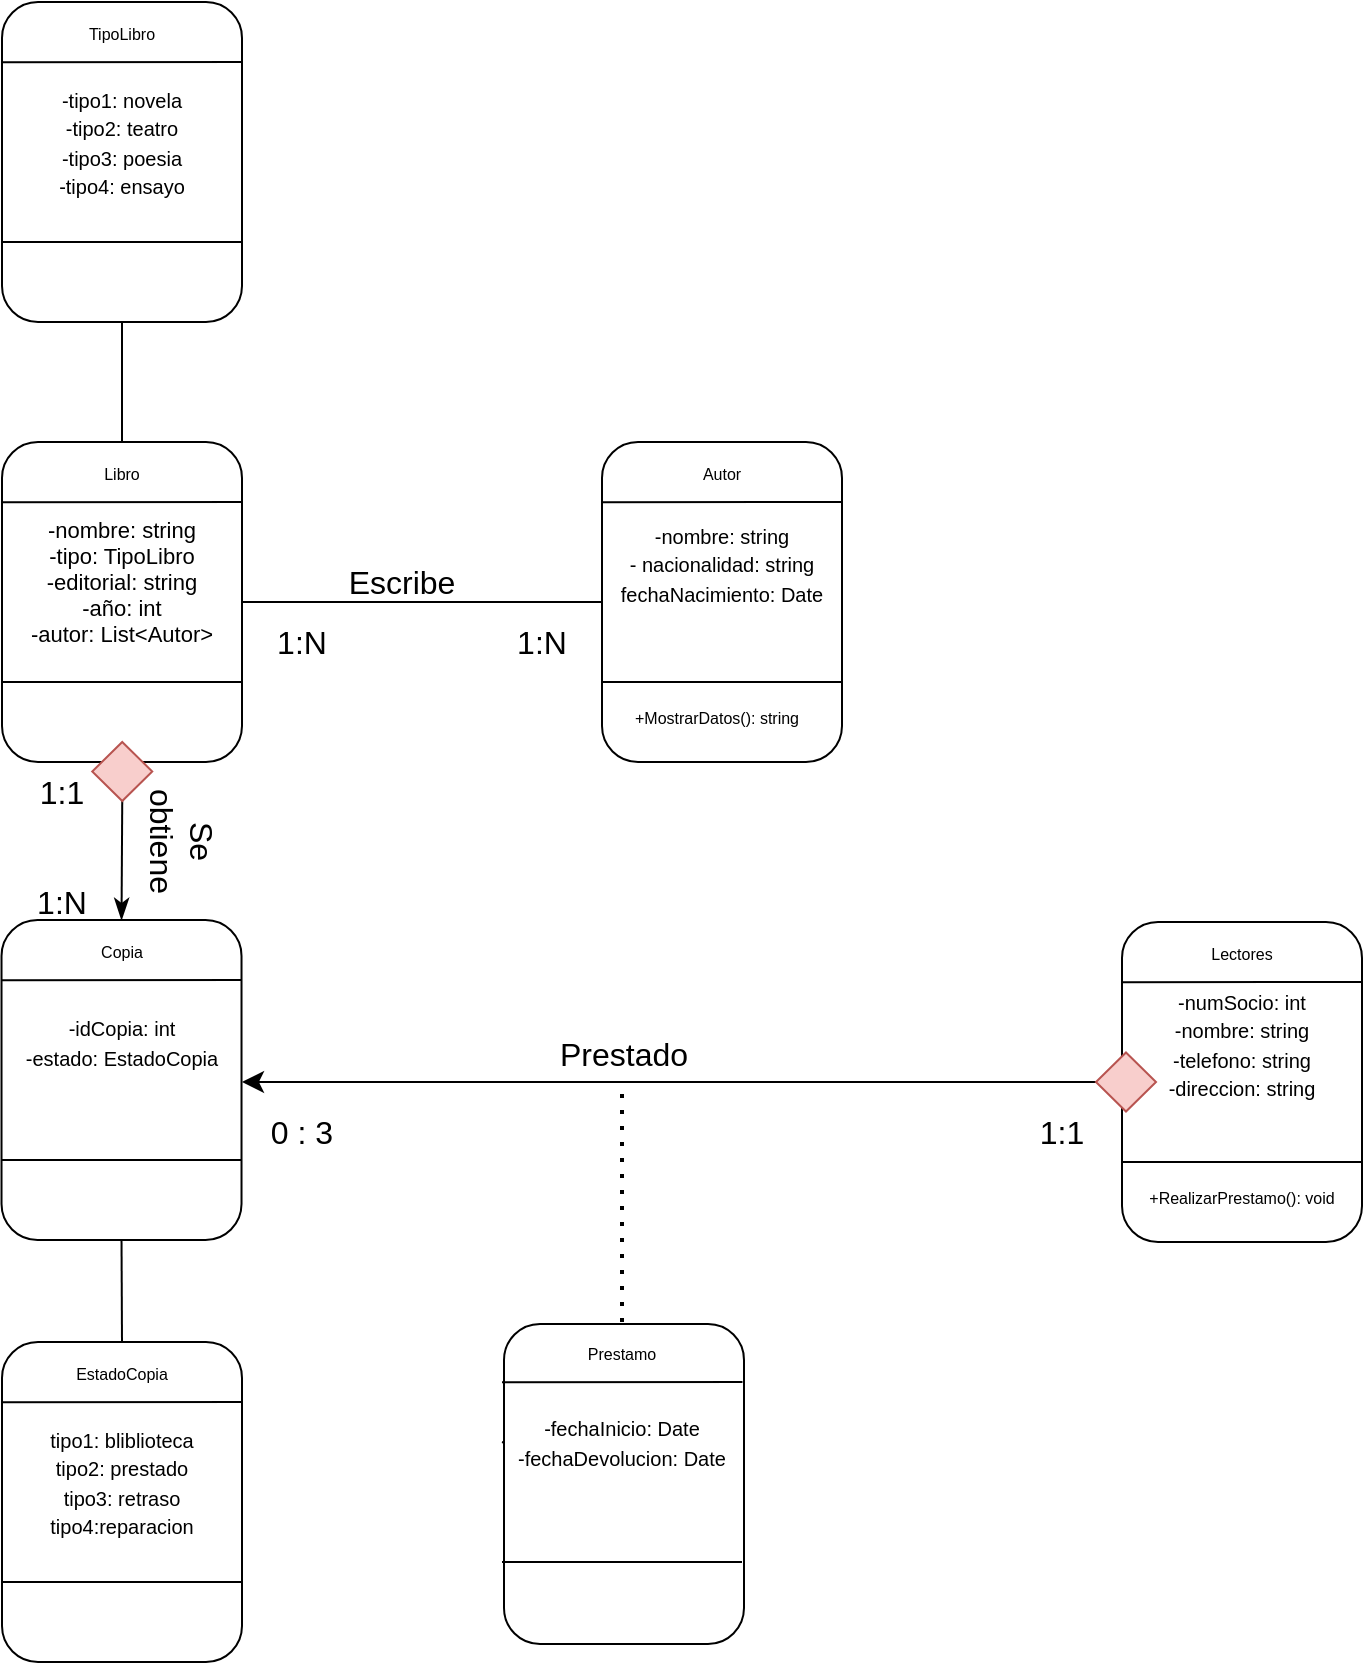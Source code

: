 <mxfile version="24.2.5" type="device" pages="2">
  <diagram name="Page-1" id="NZObzftYaRMVQlycntrI">
    <mxGraphModel dx="1048" dy="514" grid="1" gridSize="10" guides="1" tooltips="1" connect="1" arrows="1" fold="1" page="1" pageScale="1" pageWidth="850" pageHeight="1100" math="0" shadow="0">
      <root>
        <mxCell id="0" />
        <mxCell id="1" parent="0" />
        <mxCell id="0UfMdQEw2nPgkmCSFVaS-76" value="" style="endArrow=classic;html=1;rounded=0;fontSize=12;startSize=8;endSize=8;curved=1;endFill=1;" parent="1" edge="1" source="0UfMdQEw2nPgkmCSFVaS-88">
          <mxGeometry width="50" height="50" relative="1" as="geometry">
            <mxPoint x="490" y="550" as="sourcePoint" />
            <mxPoint x="240" y="640" as="targetPoint" />
          </mxGeometry>
        </mxCell>
        <mxCell id="UfTuCf3OS7GKTQSjwRax-10" value="" style="group" parent="1" vertex="1" connectable="0">
          <mxGeometry x="420" y="320" width="120.24" height="160" as="geometry" />
        </mxCell>
        <mxCell id="UfTuCf3OS7GKTQSjwRax-1" value="" style="rounded=1;whiteSpace=wrap;html=1;" parent="UfTuCf3OS7GKTQSjwRax-10" vertex="1">
          <mxGeometry width="120" height="160" as="geometry" />
        </mxCell>
        <mxCell id="UfTuCf3OS7GKTQSjwRax-2" value="" style="endArrow=none;html=1;rounded=0;" parent="UfTuCf3OS7GKTQSjwRax-10" target="UfTuCf3OS7GKTQSjwRax-1" edge="1">
          <mxGeometry width="50" height="50" relative="1" as="geometry">
            <mxPoint y="60" as="sourcePoint" />
            <mxPoint x="50" y="10" as="targetPoint" />
          </mxGeometry>
        </mxCell>
        <mxCell id="UfTuCf3OS7GKTQSjwRax-3" value="" style="endArrow=none;html=1;rounded=0;entryX=1.002;entryY=0.312;entryDx=0;entryDy=0;entryPerimeter=0;" parent="UfTuCf3OS7GKTQSjwRax-10" edge="1">
          <mxGeometry width="50" height="50" relative="1" as="geometry">
            <mxPoint y="30.08" as="sourcePoint" />
            <mxPoint x="120.24" y="30.0" as="targetPoint" />
          </mxGeometry>
        </mxCell>
        <mxCell id="UfTuCf3OS7GKTQSjwRax-8" value="" style="endArrow=none;html=1;rounded=0;entryX=1.002;entryY=0.312;entryDx=0;entryDy=0;entryPerimeter=0;" parent="UfTuCf3OS7GKTQSjwRax-10" edge="1">
          <mxGeometry width="50" height="50" relative="1" as="geometry">
            <mxPoint y="120" as="sourcePoint" />
            <mxPoint x="120" y="120" as="targetPoint" />
          </mxGeometry>
        </mxCell>
        <mxCell id="UfTuCf3OS7GKTQSjwRax-9" value="&lt;font style=&quot;font-size: 8px;&quot;&gt;Autor&lt;/font&gt;" style="text;html=1;align=center;verticalAlign=middle;whiteSpace=wrap;rounded=0;" parent="UfTuCf3OS7GKTQSjwRax-10" vertex="1">
          <mxGeometry x="30" width="60" height="30" as="geometry" />
        </mxCell>
        <mxCell id="UfTuCf3OS7GKTQSjwRax-11" value="&lt;font size=&quot;1&quot;&gt;-nombre: string&lt;/font&gt;&lt;div&gt;&lt;font size=&quot;1&quot;&gt;- nacionalidad: string&lt;/font&gt;&lt;/div&gt;&lt;div&gt;&lt;font size=&quot;1&quot;&gt;fechaNacimiento: Date&lt;/font&gt;&lt;/div&gt;" style="text;html=1;align=center;verticalAlign=middle;whiteSpace=wrap;rounded=0;" parent="UfTuCf3OS7GKTQSjwRax-10" vertex="1">
          <mxGeometry y="41" width="120" height="40" as="geometry" />
        </mxCell>
        <mxCell id="0UfMdQEw2nPgkmCSFVaS-37" value="&lt;font style=&quot;font-size: 8px;&quot;&gt;+MostrarDatos(): string&lt;/font&gt;" style="text;html=1;align=center;verticalAlign=middle;whiteSpace=wrap;rounded=0;fontSize=16;" parent="UfTuCf3OS7GKTQSjwRax-10" vertex="1">
          <mxGeometry x="10" y="120" width="94.94" height="30" as="geometry" />
        </mxCell>
        <mxCell id="0UfMdQEw2nPgkmCSFVaS-12" value="" style="group" parent="1" vertex="1" connectable="0">
          <mxGeometry x="120" y="100" width="120.24" height="160" as="geometry" />
        </mxCell>
        <mxCell id="0UfMdQEw2nPgkmCSFVaS-13" value="" style="rounded=1;whiteSpace=wrap;html=1;" parent="0UfMdQEw2nPgkmCSFVaS-12" vertex="1">
          <mxGeometry width="120" height="160" as="geometry" />
        </mxCell>
        <mxCell id="0UfMdQEw2nPgkmCSFVaS-14" value="" style="endArrow=none;html=1;rounded=0;" parent="0UfMdQEw2nPgkmCSFVaS-12" target="0UfMdQEw2nPgkmCSFVaS-13" edge="1">
          <mxGeometry width="50" height="50" relative="1" as="geometry">
            <mxPoint y="60" as="sourcePoint" />
            <mxPoint x="50" y="10" as="targetPoint" />
          </mxGeometry>
        </mxCell>
        <mxCell id="0UfMdQEw2nPgkmCSFVaS-15" value="" style="endArrow=none;html=1;rounded=0;entryX=1.002;entryY=0.312;entryDx=0;entryDy=0;entryPerimeter=0;" parent="0UfMdQEw2nPgkmCSFVaS-12" edge="1">
          <mxGeometry width="50" height="50" relative="1" as="geometry">
            <mxPoint y="30.08" as="sourcePoint" />
            <mxPoint x="120.24" y="30.0" as="targetPoint" />
          </mxGeometry>
        </mxCell>
        <mxCell id="0UfMdQEw2nPgkmCSFVaS-16" value="" style="endArrow=none;html=1;rounded=0;entryX=1.002;entryY=0.312;entryDx=0;entryDy=0;entryPerimeter=0;" parent="0UfMdQEw2nPgkmCSFVaS-12" edge="1">
          <mxGeometry width="50" height="50" relative="1" as="geometry">
            <mxPoint y="120" as="sourcePoint" />
            <mxPoint x="120" y="120" as="targetPoint" />
          </mxGeometry>
        </mxCell>
        <mxCell id="0UfMdQEw2nPgkmCSFVaS-17" value="&lt;span style=&quot;font-size: 8px;&quot;&gt;TipoLibro&lt;/span&gt;" style="text;html=1;align=center;verticalAlign=middle;whiteSpace=wrap;rounded=0;" parent="0UfMdQEw2nPgkmCSFVaS-12" vertex="1">
          <mxGeometry width="120" height="30" as="geometry" />
        </mxCell>
        <mxCell id="0UfMdQEw2nPgkmCSFVaS-18" value="&lt;div&gt;&lt;font size=&quot;1&quot;&gt;-tipo1: novela&lt;/font&gt;&lt;/div&gt;&lt;div&gt;&lt;font size=&quot;1&quot;&gt;-tipo2: teatro&lt;/font&gt;&lt;/div&gt;&lt;div&gt;&lt;font size=&quot;1&quot;&gt;-tipo3: poesia&lt;/font&gt;&lt;/div&gt;&lt;div&gt;&lt;font size=&quot;1&quot;&gt;-tipo4: ensayo&lt;/font&gt;&lt;/div&gt;" style="text;html=1;align=center;verticalAlign=middle;whiteSpace=wrap;rounded=0;" parent="0UfMdQEw2nPgkmCSFVaS-12" vertex="1">
          <mxGeometry y="50" width="120" height="40" as="geometry" />
        </mxCell>
        <mxCell id="0UfMdQEw2nPgkmCSFVaS-56" value="" style="group" parent="1" vertex="1" connectable="0">
          <mxGeometry x="120" y="770" width="120.24" height="160" as="geometry" />
        </mxCell>
        <mxCell id="0UfMdQEw2nPgkmCSFVaS-57" value="" style="rounded=1;whiteSpace=wrap;html=1;" parent="0UfMdQEw2nPgkmCSFVaS-56" vertex="1">
          <mxGeometry width="120" height="160" as="geometry" />
        </mxCell>
        <mxCell id="0UfMdQEw2nPgkmCSFVaS-58" value="" style="endArrow=none;html=1;rounded=0;" parent="0UfMdQEw2nPgkmCSFVaS-56" target="0UfMdQEw2nPgkmCSFVaS-57" edge="1">
          <mxGeometry width="50" height="50" relative="1" as="geometry">
            <mxPoint y="60" as="sourcePoint" />
            <mxPoint x="50" y="10" as="targetPoint" />
          </mxGeometry>
        </mxCell>
        <mxCell id="0UfMdQEw2nPgkmCSFVaS-59" value="" style="endArrow=none;html=1;rounded=0;entryX=1.002;entryY=0.312;entryDx=0;entryDy=0;entryPerimeter=0;" parent="0UfMdQEw2nPgkmCSFVaS-56" edge="1">
          <mxGeometry width="50" height="50" relative="1" as="geometry">
            <mxPoint y="30.08" as="sourcePoint" />
            <mxPoint x="120.24" y="30.0" as="targetPoint" />
          </mxGeometry>
        </mxCell>
        <mxCell id="0UfMdQEw2nPgkmCSFVaS-60" value="" style="endArrow=none;html=1;rounded=0;entryX=1.002;entryY=0.312;entryDx=0;entryDy=0;entryPerimeter=0;" parent="0UfMdQEw2nPgkmCSFVaS-56" edge="1">
          <mxGeometry width="50" height="50" relative="1" as="geometry">
            <mxPoint y="120" as="sourcePoint" />
            <mxPoint x="120" y="120" as="targetPoint" />
          </mxGeometry>
        </mxCell>
        <mxCell id="0UfMdQEw2nPgkmCSFVaS-61" value="&lt;font style=&quot;font-size: 8px;&quot;&gt;EstadoCopia&lt;/font&gt;" style="text;html=1;align=center;verticalAlign=middle;whiteSpace=wrap;rounded=0;" parent="0UfMdQEw2nPgkmCSFVaS-56" vertex="1">
          <mxGeometry x="30" width="60" height="30" as="geometry" />
        </mxCell>
        <mxCell id="0UfMdQEw2nPgkmCSFVaS-62" value="&lt;font size=&quot;1&quot;&gt;tipo1: bliblioteca&lt;/font&gt;&lt;div&gt;&lt;font size=&quot;1&quot;&gt;tipo2: prestado&lt;/font&gt;&lt;/div&gt;&lt;div&gt;&lt;font size=&quot;1&quot;&gt;tipo3: retraso&lt;/font&gt;&lt;/div&gt;&lt;div&gt;&lt;font size=&quot;1&quot;&gt;tipo4:reparacion&lt;/font&gt;&lt;/div&gt;" style="text;html=1;align=center;verticalAlign=middle;whiteSpace=wrap;rounded=0;" parent="0UfMdQEw2nPgkmCSFVaS-56" vertex="1">
          <mxGeometry y="50" width="120" height="40" as="geometry" />
        </mxCell>
        <mxCell id="0UfMdQEw2nPgkmCSFVaS-74" value="" style="group" parent="1" vertex="1" connectable="0">
          <mxGeometry x="370" y="760" width="121" height="161" as="geometry" />
        </mxCell>
        <mxCell id="0UfMdQEw2nPgkmCSFVaS-20" value="" style="rounded=1;whiteSpace=wrap;html=1;" parent="0UfMdQEw2nPgkmCSFVaS-74" vertex="1">
          <mxGeometry x="1" y="1" width="120" height="160" as="geometry" />
        </mxCell>
        <mxCell id="0UfMdQEw2nPgkmCSFVaS-21" value="" style="endArrow=none;html=1;rounded=0;" parent="0UfMdQEw2nPgkmCSFVaS-74" target="0UfMdQEw2nPgkmCSFVaS-20" edge="1">
          <mxGeometry width="50" height="50" relative="1" as="geometry">
            <mxPoint y="60" as="sourcePoint" />
            <mxPoint x="50" y="10" as="targetPoint" />
          </mxGeometry>
        </mxCell>
        <mxCell id="0UfMdQEw2nPgkmCSFVaS-22" value="" style="endArrow=none;html=1;rounded=0;entryX=1.002;entryY=0.312;entryDx=0;entryDy=0;entryPerimeter=0;" parent="0UfMdQEw2nPgkmCSFVaS-74" edge="1">
          <mxGeometry width="50" height="50" relative="1" as="geometry">
            <mxPoint y="30.08" as="sourcePoint" />
            <mxPoint x="120.24" y="30" as="targetPoint" />
          </mxGeometry>
        </mxCell>
        <mxCell id="0UfMdQEw2nPgkmCSFVaS-23" value="" style="endArrow=none;html=1;rounded=0;entryX=1.002;entryY=0.312;entryDx=0;entryDy=0;entryPerimeter=0;" parent="0UfMdQEw2nPgkmCSFVaS-74" edge="1">
          <mxGeometry width="50" height="50" relative="1" as="geometry">
            <mxPoint y="120" as="sourcePoint" />
            <mxPoint x="120" y="120" as="targetPoint" />
          </mxGeometry>
        </mxCell>
        <mxCell id="0UfMdQEw2nPgkmCSFVaS-24" value="&lt;span style=&quot;font-size: 8px;&quot;&gt;Prestamo&lt;/span&gt;" style="text;html=1;align=center;verticalAlign=middle;whiteSpace=wrap;rounded=0;" parent="0UfMdQEw2nPgkmCSFVaS-74" vertex="1">
          <mxGeometry width="120" height="30" as="geometry" />
        </mxCell>
        <mxCell id="0UfMdQEw2nPgkmCSFVaS-25" value="&lt;font size=&quot;1&quot;&gt;-fechaInicio: Date&lt;/font&gt;&lt;div&gt;&lt;font size=&quot;1&quot;&gt;-fechaDevolucion: Date&lt;/font&gt;&lt;/div&gt;" style="text;html=1;align=center;verticalAlign=middle;whiteSpace=wrap;rounded=0;" parent="0UfMdQEw2nPgkmCSFVaS-74" vertex="1">
          <mxGeometry x="0.24" y="30" width="120" height="60" as="geometry" />
        </mxCell>
        <mxCell id="0UfMdQEw2nPgkmCSFVaS-75" value="" style="group" parent="1" vertex="1" connectable="0">
          <mxGeometry x="680" y="560" width="120.24" height="160" as="geometry" />
        </mxCell>
        <mxCell id="0UfMdQEw2nPgkmCSFVaS-64" style="edgeStyle=none;curved=1;rounded=0;orthogonalLoop=1;jettySize=auto;html=1;entryX=0;entryY=0;entryDx=0;entryDy=0;fontSize=12;startSize=8;endSize=8;" parent="0UfMdQEw2nPgkmCSFVaS-75" edge="1">
          <mxGeometry relative="1" as="geometry">
            <mxPoint x="95.24" y="130" as="sourcePoint" />
            <mxPoint x="95.24" y="130" as="targetPoint" />
          </mxGeometry>
        </mxCell>
        <mxCell id="0UfMdQEw2nPgkmCSFVaS-66" value="" style="rounded=1;whiteSpace=wrap;html=1;" parent="0UfMdQEw2nPgkmCSFVaS-75" vertex="1">
          <mxGeometry width="120" height="160" as="geometry" />
        </mxCell>
        <mxCell id="0UfMdQEw2nPgkmCSFVaS-67" value="" style="endArrow=none;html=1;rounded=0;" parent="0UfMdQEw2nPgkmCSFVaS-75" target="0UfMdQEw2nPgkmCSFVaS-66" edge="1">
          <mxGeometry width="50" height="50" relative="1" as="geometry">
            <mxPoint y="60" as="sourcePoint" />
            <mxPoint x="50" y="10" as="targetPoint" />
          </mxGeometry>
        </mxCell>
        <mxCell id="0UfMdQEw2nPgkmCSFVaS-68" value="" style="endArrow=none;html=1;rounded=0;entryX=1.002;entryY=0.312;entryDx=0;entryDy=0;entryPerimeter=0;" parent="0UfMdQEw2nPgkmCSFVaS-75" edge="1">
          <mxGeometry width="50" height="50" relative="1" as="geometry">
            <mxPoint y="30.08" as="sourcePoint" />
            <mxPoint x="120.24" y="30" as="targetPoint" />
          </mxGeometry>
        </mxCell>
        <mxCell id="0UfMdQEw2nPgkmCSFVaS-69" value="" style="endArrow=none;html=1;rounded=0;entryX=1.002;entryY=0.312;entryDx=0;entryDy=0;entryPerimeter=0;" parent="0UfMdQEw2nPgkmCSFVaS-75" edge="1">
          <mxGeometry width="50" height="50" relative="1" as="geometry">
            <mxPoint y="120" as="sourcePoint" />
            <mxPoint x="120" y="120" as="targetPoint" />
          </mxGeometry>
        </mxCell>
        <mxCell id="0UfMdQEw2nPgkmCSFVaS-70" value="&lt;font style=&quot;font-size: 8px;&quot;&gt;Lectores&lt;/font&gt;" style="text;html=1;align=center;verticalAlign=middle;whiteSpace=wrap;rounded=0;" parent="0UfMdQEw2nPgkmCSFVaS-75" vertex="1">
          <mxGeometry x="30" width="60" height="30" as="geometry" />
        </mxCell>
        <mxCell id="0UfMdQEw2nPgkmCSFVaS-71" value="&lt;font size=&quot;1&quot;&gt;-numSocio: int&lt;/font&gt;&lt;div&gt;&lt;font size=&quot;1&quot;&gt;-nombre: string&lt;/font&gt;&lt;/div&gt;&lt;div&gt;&lt;font size=&quot;1&quot;&gt;-telefono: string&lt;/font&gt;&lt;/div&gt;&lt;div&gt;&lt;font size=&quot;1&quot;&gt;-direccion: string&lt;/font&gt;&lt;/div&gt;" style="text;html=1;align=center;verticalAlign=middle;whiteSpace=wrap;rounded=0;" parent="0UfMdQEw2nPgkmCSFVaS-75" vertex="1">
          <mxGeometry y="41" width="120" height="40" as="geometry" />
        </mxCell>
        <mxCell id="0UfMdQEw2nPgkmCSFVaS-88" value="" style="rhombus;whiteSpace=wrap;html=1;fillColor=#f8cecc;strokeColor=#b85450;" parent="0UfMdQEw2nPgkmCSFVaS-75" vertex="1">
          <mxGeometry x="-13" y="65.25" width="30" height="29.5" as="geometry" />
        </mxCell>
        <mxCell id="6HRYTmLF2GMswpSqAz99-12" value="&lt;font style=&quot;font-size: 8px;&quot;&gt;+RealizarPrestamo(): void&lt;/font&gt;" style="text;html=1;align=center;verticalAlign=middle;whiteSpace=wrap;rounded=0;fontSize=16;" parent="0UfMdQEw2nPgkmCSFVaS-75" vertex="1">
          <mxGeometry y="120" width="120" height="30" as="geometry" />
        </mxCell>
        <mxCell id="0UfMdQEw2nPgkmCSFVaS-85" value="Prestado" style="text;html=1;align=center;verticalAlign=middle;whiteSpace=wrap;rounded=0;fontSize=16;" parent="1" vertex="1">
          <mxGeometry x="400.5" y="611" width="60" height="30" as="geometry" />
        </mxCell>
        <mxCell id="0UfMdQEw2nPgkmCSFVaS-86" value="0 : 3" style="text;html=1;align=center;verticalAlign=middle;whiteSpace=wrap;rounded=0;fontSize=16;" parent="1" vertex="1">
          <mxGeometry x="240" y="650" width="60" height="30" as="geometry" />
        </mxCell>
        <mxCell id="0UfMdQEw2nPgkmCSFVaS-87" value="1:1" style="text;html=1;align=center;verticalAlign=middle;whiteSpace=wrap;rounded=0;fontSize=16;" parent="1" vertex="1">
          <mxGeometry x="620" y="650" width="60" height="30" as="geometry" />
        </mxCell>
        <mxCell id="0UfMdQEw2nPgkmCSFVaS-90" value="" style="group" parent="1" vertex="1" connectable="0">
          <mxGeometry x="119.76" y="559" width="120.24" height="160" as="geometry" />
        </mxCell>
        <mxCell id="0UfMdQEw2nPgkmCSFVaS-6" style="edgeStyle=none;curved=1;rounded=0;orthogonalLoop=1;jettySize=auto;html=1;entryX=0;entryY=0;entryDx=0;entryDy=0;fontSize=12;startSize=8;endSize=8;" parent="0UfMdQEw2nPgkmCSFVaS-90" edge="1">
          <mxGeometry relative="1" as="geometry">
            <mxPoint x="95.24" y="140" as="sourcePoint" />
            <mxPoint x="95.24" y="140" as="targetPoint" />
          </mxGeometry>
        </mxCell>
        <mxCell id="0UfMdQEw2nPgkmCSFVaS-46" value="" style="group" parent="0UfMdQEw2nPgkmCSFVaS-90" vertex="1" connectable="0">
          <mxGeometry width="120.24" height="160" as="geometry" />
        </mxCell>
        <mxCell id="0UfMdQEw2nPgkmCSFVaS-47" value="" style="rounded=1;whiteSpace=wrap;html=1;" parent="0UfMdQEw2nPgkmCSFVaS-46" vertex="1">
          <mxGeometry width="120" height="160" as="geometry" />
        </mxCell>
        <mxCell id="0UfMdQEw2nPgkmCSFVaS-48" value="" style="endArrow=none;html=1;rounded=0;" parent="0UfMdQEw2nPgkmCSFVaS-46" target="0UfMdQEw2nPgkmCSFVaS-47" edge="1">
          <mxGeometry width="50" height="50" relative="1" as="geometry">
            <mxPoint y="60" as="sourcePoint" />
            <mxPoint x="50" y="10" as="targetPoint" />
          </mxGeometry>
        </mxCell>
        <mxCell id="0UfMdQEw2nPgkmCSFVaS-49" value="" style="endArrow=none;html=1;rounded=0;entryX=1.002;entryY=0.312;entryDx=0;entryDy=0;entryPerimeter=0;" parent="0UfMdQEw2nPgkmCSFVaS-46" edge="1">
          <mxGeometry width="50" height="50" relative="1" as="geometry">
            <mxPoint y="30.08" as="sourcePoint" />
            <mxPoint x="120.24" y="30.0" as="targetPoint" />
          </mxGeometry>
        </mxCell>
        <mxCell id="0UfMdQEw2nPgkmCSFVaS-50" value="" style="endArrow=none;html=1;rounded=0;entryX=1.002;entryY=0.312;entryDx=0;entryDy=0;entryPerimeter=0;" parent="0UfMdQEw2nPgkmCSFVaS-46" edge="1">
          <mxGeometry width="50" height="50" relative="1" as="geometry">
            <mxPoint y="120" as="sourcePoint" />
            <mxPoint x="120" y="120" as="targetPoint" />
          </mxGeometry>
        </mxCell>
        <mxCell id="0UfMdQEw2nPgkmCSFVaS-51" value="&lt;font style=&quot;font-size: 8px;&quot;&gt;Copia&lt;/font&gt;" style="text;html=1;align=center;verticalAlign=middle;whiteSpace=wrap;rounded=0;" parent="0UfMdQEw2nPgkmCSFVaS-46" vertex="1">
          <mxGeometry x="30" width="60" height="30" as="geometry" />
        </mxCell>
        <mxCell id="0UfMdQEw2nPgkmCSFVaS-52" value="&lt;font size=&quot;1&quot;&gt;-idCopia: int&lt;/font&gt;&lt;div&gt;&lt;font size=&quot;1&quot;&gt;-estado: EstadoCopia&lt;/font&gt;&lt;/div&gt;" style="text;html=1;align=center;verticalAlign=middle;whiteSpace=wrap;rounded=0;" parent="0UfMdQEw2nPgkmCSFVaS-46" vertex="1">
          <mxGeometry y="41" width="120" height="40" as="geometry" />
        </mxCell>
        <mxCell id="6HRYTmLF2GMswpSqAz99-1" value="" style="endArrow=none;html=1;rounded=0;fontSize=12;startSize=8;endSize=8;curved=1;entryX=0.5;entryY=1;entryDx=0;entryDy=0;exitX=0.5;exitY=0;exitDx=0;exitDy=0;" parent="1" source="0UfMdQEw2nPgkmCSFVaS-61" target="0UfMdQEw2nPgkmCSFVaS-47" edge="1">
          <mxGeometry width="50" height="50" relative="1" as="geometry">
            <mxPoint x="150" y="770" as="sourcePoint" />
            <mxPoint x="200" y="720" as="targetPoint" />
          </mxGeometry>
        </mxCell>
        <mxCell id="6HRYTmLF2GMswpSqAz99-2" value="" style="group" parent="1" vertex="1" connectable="0">
          <mxGeometry x="120" y="320" width="180" height="160" as="geometry" />
        </mxCell>
        <mxCell id="UfTuCf3OS7GKTQSjwRax-13" value="" style="rounded=1;whiteSpace=wrap;html=1;" parent="6HRYTmLF2GMswpSqAz99-2" vertex="1">
          <mxGeometry width="120" height="160" as="geometry" />
        </mxCell>
        <mxCell id="UfTuCf3OS7GKTQSjwRax-14" value="" style="endArrow=none;html=1;rounded=0;" parent="6HRYTmLF2GMswpSqAz99-2" target="UfTuCf3OS7GKTQSjwRax-13" edge="1">
          <mxGeometry width="50" height="50" relative="1" as="geometry">
            <mxPoint y="60" as="sourcePoint" />
            <mxPoint x="50" y="10" as="targetPoint" />
          </mxGeometry>
        </mxCell>
        <mxCell id="UfTuCf3OS7GKTQSjwRax-15" value="" style="endArrow=none;html=1;rounded=0;entryX=1.002;entryY=0.312;entryDx=0;entryDy=0;entryPerimeter=0;" parent="6HRYTmLF2GMswpSqAz99-2" edge="1">
          <mxGeometry width="50" height="50" relative="1" as="geometry">
            <mxPoint y="30.08" as="sourcePoint" />
            <mxPoint x="120.24" y="30" as="targetPoint" />
          </mxGeometry>
        </mxCell>
        <mxCell id="UfTuCf3OS7GKTQSjwRax-16" value="" style="endArrow=none;html=1;rounded=0;entryX=1.002;entryY=0.312;entryDx=0;entryDy=0;entryPerimeter=0;" parent="6HRYTmLF2GMswpSqAz99-2" edge="1">
          <mxGeometry width="50" height="50" relative="1" as="geometry">
            <mxPoint y="120" as="sourcePoint" />
            <mxPoint x="120" y="120" as="targetPoint" />
          </mxGeometry>
        </mxCell>
        <mxCell id="UfTuCf3OS7GKTQSjwRax-17" value="&lt;span style=&quot;font-size: 8px;&quot;&gt;Libro&lt;/span&gt;" style="text;html=1;align=center;verticalAlign=middle;whiteSpace=wrap;rounded=0;" parent="6HRYTmLF2GMswpSqAz99-2" vertex="1">
          <mxGeometry width="120" height="30" as="geometry" />
        </mxCell>
        <mxCell id="UfTuCf3OS7GKTQSjwRax-18" value="&lt;div style=&quot;font-size: 11px;&quot;&gt;-nombre: string&lt;/div&gt;&lt;div style=&quot;font-size: 11px;&quot;&gt;-tipo: TipoLibro&lt;/div&gt;&lt;div style=&quot;font-size: 11px;&quot;&gt;-editorial: string&lt;/div&gt;&lt;div style=&quot;font-size: 11px;&quot;&gt;-año: int&lt;/div&gt;&lt;div style=&quot;font-size: 11px;&quot;&gt;-autor: List&amp;lt;Autor&amp;gt;&lt;/div&gt;" style="text;html=1;align=center;verticalAlign=middle;whiteSpace=wrap;rounded=0;" parent="6HRYTmLF2GMswpSqAz99-2" vertex="1">
          <mxGeometry y="50" width="120" height="40" as="geometry" />
        </mxCell>
        <mxCell id="6HRYTmLF2GMswpSqAz99-10" value="1:N" style="text;html=1;align=center;verticalAlign=middle;whiteSpace=wrap;rounded=0;fontSize=16;" parent="6HRYTmLF2GMswpSqAz99-2" vertex="1">
          <mxGeometry x="120" y="85" width="60" height="30" as="geometry" />
        </mxCell>
        <mxCell id="6HRYTmLF2GMswpSqAz99-3" value="" style="endArrow=none;html=1;rounded=0;fontSize=12;startSize=8;endSize=8;curved=1;entryX=0.5;entryY=1;entryDx=0;entryDy=0;exitX=0.5;exitY=0;exitDx=0;exitDy=0;" parent="1" source="UDfHd7DY574jk5ZH1-2E-11" target="UfTuCf3OS7GKTQSjwRax-13" edge="1">
          <mxGeometry width="50" height="50" relative="1" as="geometry">
            <mxPoint x="160" y="540" as="sourcePoint" />
            <mxPoint x="210" y="490" as="targetPoint" />
          </mxGeometry>
        </mxCell>
        <mxCell id="6HRYTmLF2GMswpSqAz99-4" value="Se obtiene" style="text;html=1;align=center;verticalAlign=middle;whiteSpace=wrap;rounded=0;fontSize=16;rotation=90;" parent="1" vertex="1">
          <mxGeometry x="180.24" y="505" width="60" height="30" as="geometry" />
        </mxCell>
        <mxCell id="6HRYTmLF2GMswpSqAz99-5" value="1:1" style="text;html=1;align=center;verticalAlign=middle;whiteSpace=wrap;rounded=0;fontSize=16;" parent="1" vertex="1">
          <mxGeometry x="119.76" y="480" width="60" height="30" as="geometry" />
        </mxCell>
        <mxCell id="6HRYTmLF2GMswpSqAz99-6" value="1:N" style="text;html=1;align=center;verticalAlign=middle;whiteSpace=wrap;rounded=0;fontSize=16;" parent="1" vertex="1">
          <mxGeometry x="120.24" y="535" width="60" height="30" as="geometry" />
        </mxCell>
        <mxCell id="6HRYTmLF2GMswpSqAz99-7" value="" style="endArrow=none;html=1;rounded=0;fontSize=12;startSize=8;endSize=8;curved=1;exitX=0.5;exitY=0;exitDx=0;exitDy=0;" parent="1" source="UfTuCf3OS7GKTQSjwRax-17" edge="1">
          <mxGeometry width="50" height="50" relative="1" as="geometry">
            <mxPoint x="240" y="340" as="sourcePoint" />
            <mxPoint x="180" y="260" as="targetPoint" />
          </mxGeometry>
        </mxCell>
        <mxCell id="6HRYTmLF2GMswpSqAz99-8" value="" style="endArrow=none;html=1;rounded=0;fontSize=12;startSize=8;endSize=8;curved=1;" parent="1" edge="1">
          <mxGeometry width="50" height="50" relative="1" as="geometry">
            <mxPoint x="240" y="400" as="sourcePoint" />
            <mxPoint x="420" y="400" as="targetPoint" />
          </mxGeometry>
        </mxCell>
        <mxCell id="6HRYTmLF2GMswpSqAz99-9" value="Escribe" style="text;html=1;align=center;verticalAlign=middle;whiteSpace=wrap;rounded=0;fontSize=16;" parent="1" vertex="1">
          <mxGeometry x="290" y="375" width="60" height="30" as="geometry" />
        </mxCell>
        <mxCell id="6HRYTmLF2GMswpSqAz99-11" value="1:N" style="text;html=1;align=center;verticalAlign=middle;whiteSpace=wrap;rounded=0;fontSize=16;" parent="1" vertex="1">
          <mxGeometry x="360" y="405" width="60" height="30" as="geometry" />
        </mxCell>
        <mxCell id="UDfHd7DY574jk5ZH1-2E-12" value="" style="endArrow=none;html=1;rounded=0;fontSize=12;startSize=8;endSize=8;curved=1;entryX=0.5;entryY=1;entryDx=0;entryDy=0;exitX=0.5;exitY=0;exitDx=0;exitDy=0;startArrow=classicThin;startFill=1;" edge="1" parent="1" source="0UfMdQEw2nPgkmCSFVaS-51" target="UDfHd7DY574jk5ZH1-2E-11">
          <mxGeometry width="50" height="50" relative="1" as="geometry">
            <mxPoint x="180" y="559" as="sourcePoint" />
            <mxPoint x="180" y="480" as="targetPoint" />
          </mxGeometry>
        </mxCell>
        <mxCell id="UDfHd7DY574jk5ZH1-2E-11" value="" style="rhombus;whiteSpace=wrap;html=1;fillColor=#f8cecc;strokeColor=#b85450;" vertex="1" parent="1">
          <mxGeometry x="165.12" y="470" width="30" height="29.5" as="geometry" />
        </mxCell>
        <mxCell id="UDfHd7DY574jk5ZH1-2E-13" value="" style="endArrow=none;dashed=1;html=1;dashPattern=1 3;strokeWidth=2;rounded=0;exitX=0.5;exitY=0;exitDx=0;exitDy=0;" edge="1" parent="1" source="0UfMdQEw2nPgkmCSFVaS-24">
          <mxGeometry width="50" height="50" relative="1" as="geometry">
            <mxPoint x="380" y="690" as="sourcePoint" />
            <mxPoint x="430" y="640" as="targetPoint" />
          </mxGeometry>
        </mxCell>
      </root>
    </mxGraphModel>
  </diagram>
  <diagram id="IubqsKRCvYwm9v-thLuF" name="Page-2">
    <mxGraphModel dx="1150" dy="509" grid="0" gridSize="10" guides="1" tooltips="1" connect="1" arrows="1" fold="1" page="0" pageScale="1" pageWidth="850" pageHeight="1100" math="0" shadow="0">
      <root>
        <mxCell id="0" />
        <mxCell id="1" parent="0" />
        <mxCell id="eLIHctDLw3GJHYmIPz8b-1" value="" style="group" vertex="1" connectable="0" parent="1">
          <mxGeometry x="50" y="30" width="760" height="570" as="geometry" />
        </mxCell>
        <mxCell id="eLIHctDLw3GJHYmIPz8b-2" value="" style="group" vertex="1" connectable="0" parent="eLIHctDLw3GJHYmIPz8b-1">
          <mxGeometry width="198.657" height="213.75" as="geometry" />
        </mxCell>
        <mxCell id="eLIHctDLw3GJHYmIPz8b-3" value="" style="whiteSpace=wrap;html=1;aspect=fixed;" vertex="1" parent="eLIHctDLw3GJHYmIPz8b-2">
          <mxGeometry width="198.261" height="198.261" as="geometry" />
        </mxCell>
        <mxCell id="eLIHctDLw3GJHYmIPz8b-4" value="" style="endArrow=none;html=1;rounded=0;exitX=0;exitY=0.333;exitDx=0;exitDy=0;exitPerimeter=0;entryX=1.002;entryY=0.336;entryDx=0;entryDy=0;entryPerimeter=0;" edge="1" parent="eLIHctDLw3GJHYmIPz8b-2">
          <mxGeometry width="50" height="50" relative="1" as="geometry">
            <mxPoint y="47.5" as="sourcePoint" />
            <mxPoint x="198.657" y="48.141" as="targetPoint" />
          </mxGeometry>
        </mxCell>
        <mxCell id="eLIHctDLw3GJHYmIPz8b-5" value="" style="endArrow=none;html=1;rounded=0;exitX=0;exitY=0.333;exitDx=0;exitDy=0;exitPerimeter=0;entryX=1.002;entryY=0.336;entryDx=0;entryDy=0;entryPerimeter=0;" edge="1" parent="eLIHctDLw3GJHYmIPz8b-2">
          <mxGeometry width="50" height="50" relative="1" as="geometry">
            <mxPoint y="154.375" as="sourcePoint" />
            <mxPoint x="198.261" y="154.375" as="targetPoint" />
          </mxGeometry>
        </mxCell>
        <mxCell id="eLIHctDLw3GJHYmIPz8b-6" value="Cliente" style="text;html=1;align=center;verticalAlign=middle;whiteSpace=wrap;rounded=0;" vertex="1" parent="eLIHctDLw3GJHYmIPz8b-2">
          <mxGeometry x="66.087" y="11.875" width="66.087" height="35.625" as="geometry" />
        </mxCell>
        <mxCell id="eLIHctDLw3GJHYmIPz8b-7" value="- nombre: string&lt;div&gt;-dni: string&lt;/div&gt;&lt;div&gt;-direccion: string&lt;/div&gt;&lt;div&gt;-edad: int&lt;/div&gt;" style="text;html=1;align=center;verticalAlign=middle;whiteSpace=wrap;rounded=0;" vertex="1" parent="eLIHctDLw3GJHYmIPz8b-2">
          <mxGeometry y="83.125" width="198.261" height="35.625" as="geometry" />
        </mxCell>
        <mxCell id="eLIHctDLw3GJHYmIPz8b-8" value="" style="rounded=0;whiteSpace=wrap;html=1;" vertex="1" parent="eLIHctDLw3GJHYmIPz8b-1">
          <mxGeometry x="277.874" y="332.5" width="187.246" height="237.5" as="geometry" />
        </mxCell>
        <mxCell id="eLIHctDLw3GJHYmIPz8b-9" value="" style="endArrow=none;html=1;rounded=0;entryX=1.032;entryY=0.295;entryDx=0;entryDy=0;entryPerimeter=0;" edge="1" parent="eLIHctDLw3GJHYmIPz8b-1">
          <mxGeometry width="50" height="50" relative="1" as="geometry">
            <mxPoint x="277.874" y="393.062" as="sourcePoint" />
            <mxPoint x="471.112" y="391.875" as="targetPoint" />
          </mxGeometry>
        </mxCell>
        <mxCell id="eLIHctDLw3GJHYmIPz8b-10" value="Sucursales" style="text;html=1;align=center;verticalAlign=middle;whiteSpace=wrap;rounded=0;" vertex="1" parent="eLIHctDLw3GJHYmIPz8b-1">
          <mxGeometry x="338.453" y="344.375" width="66.087" height="35.625" as="geometry" />
        </mxCell>
        <mxCell id="eLIHctDLw3GJHYmIPz8b-11" value="-numeroSucursal: int&lt;div&gt;-direccion: string&lt;/div&gt;&lt;div&gt;-telefono: string&lt;/div&gt;" style="text;html=1;align=center;verticalAlign=middle;whiteSpace=wrap;rounded=0;" vertex="1" parent="eLIHctDLw3GJHYmIPz8b-1">
          <mxGeometry x="289.285" y="403.75" width="164.821" height="71.25" as="geometry" />
        </mxCell>
        <mxCell id="eLIHctDLw3GJHYmIPz8b-12" value="" style="endArrow=none;html=1;rounded=0;entryX=1;entryY=0.75;entryDx=0;entryDy=0;" edge="1" parent="eLIHctDLw3GJHYmIPz8b-1">
          <mxGeometry width="50" height="50" relative="1" as="geometry">
            <mxPoint x="277.874" y="486.875" as="sourcePoint" />
            <mxPoint x="465.12" y="486.875" as="targetPoint" />
          </mxGeometry>
        </mxCell>
        <mxCell id="eLIHctDLw3GJHYmIPz8b-13" value="" style="endArrow=none;html=1;rounded=0;exitX=1;exitY=0.5;exitDx=0;exitDy=0;" edge="1" parent="eLIHctDLw3GJHYmIPz8b-1" source="eLIHctDLw3GJHYmIPz8b-7">
          <mxGeometry width="50" height="50" relative="1" as="geometry">
            <mxPoint x="209.275" y="237.5" as="sourcePoint" />
            <mxPoint x="286.377" y="100.938" as="targetPoint" />
            <Array as="points" />
          </mxGeometry>
        </mxCell>
        <mxCell id="eLIHctDLw3GJHYmIPz8b-14" value="&lt;font style=&quot;font-size: 8px;&quot;&gt;1:1&lt;/font&gt;" style="text;html=1;align=center;verticalAlign=middle;whiteSpace=wrap;rounded=0;" vertex="1" parent="eLIHctDLw3GJHYmIPz8b-1">
          <mxGeometry x="176.232" y="71.25" width="66.087" height="35.625" as="geometry" />
        </mxCell>
        <mxCell id="eLIHctDLw3GJHYmIPz8b-15" value="" style="endArrow=none;html=1;rounded=0;entryX=0.531;entryY=1.014;entryDx=0;entryDy=0;entryPerimeter=0;exitX=0.549;exitY=0.005;exitDx=0;exitDy=0;exitPerimeter=0;" edge="1" parent="eLIHctDLw3GJHYmIPz8b-1" source="eLIHctDLw3GJHYmIPz8b-8" target="eLIHctDLw3GJHYmIPz8b-18">
          <mxGeometry width="50" height="50" relative="1" as="geometry">
            <mxPoint x="341.449" y="285" as="sourcePoint" />
            <mxPoint x="396.522" y="225.625" as="targetPoint" />
          </mxGeometry>
        </mxCell>
        <mxCell id="eLIHctDLw3GJHYmIPz8b-16" value="&lt;font style=&quot;font-size: 8px;&quot;&gt;1:1&lt;/font&gt;" style="text;html=1;align=center;verticalAlign=middle;whiteSpace=wrap;rounded=0;" vertex="1" parent="eLIHctDLw3GJHYmIPz8b-1">
          <mxGeometry x="363.478" y="296.875" width="66.087" height="35.625" as="geometry" />
        </mxCell>
        <mxCell id="eLIHctDLw3GJHYmIPz8b-17" value="&lt;font style=&quot;font-size: 8px;&quot;&gt;0:N&lt;/font&gt;" style="text;html=1;align=center;verticalAlign=middle;whiteSpace=wrap;rounded=0;" vertex="1" parent="eLIHctDLw3GJHYmIPz8b-1">
          <mxGeometry x="363.478" y="213.75" width="66.087" height="35.625" as="geometry" />
        </mxCell>
        <mxCell id="eLIHctDLw3GJHYmIPz8b-18" value="" style="rounded=0;whiteSpace=wrap;html=1;" vertex="1" parent="eLIHctDLw3GJHYmIPz8b-1">
          <mxGeometry x="286.377" width="176.232" height="213.75" as="geometry" />
        </mxCell>
        <mxCell id="eLIHctDLw3GJHYmIPz8b-19" value="" style="endArrow=none;html=1;rounded=0;exitX=0;exitY=0.25;exitDx=0;exitDy=0;entryX=1;entryY=0.25;entryDx=0;entryDy=0;" edge="1" parent="eLIHctDLw3GJHYmIPz8b-1" source="eLIHctDLw3GJHYmIPz8b-18" target="eLIHctDLw3GJHYmIPz8b-18">
          <mxGeometry width="50" height="50" relative="1" as="geometry">
            <mxPoint x="330.435" y="106.875" as="sourcePoint" />
            <mxPoint x="473.623" y="61.75" as="targetPoint" />
          </mxGeometry>
        </mxCell>
        <mxCell id="eLIHctDLw3GJHYmIPz8b-20" value="" style="endArrow=none;html=1;rounded=0;exitX=0;exitY=0.25;exitDx=0;exitDy=0;entryX=1;entryY=0.25;entryDx=0;entryDy=0;" edge="1" parent="eLIHctDLw3GJHYmIPz8b-1">
          <mxGeometry width="50" height="50" relative="1" as="geometry">
            <mxPoint x="286.377" y="106.531" as="sourcePoint" />
            <mxPoint x="462.609" y="106.531" as="targetPoint" />
          </mxGeometry>
        </mxCell>
        <mxCell id="eLIHctDLw3GJHYmIPz8b-21" value="Cuenta" style="text;html=1;align=center;verticalAlign=middle;whiteSpace=wrap;rounded=0;" vertex="1" parent="eLIHctDLw3GJHYmIPz8b-1">
          <mxGeometry x="324.928" y="11.875" width="99.13" height="35.625" as="geometry" />
        </mxCell>
        <mxCell id="eLIHctDLw3GJHYmIPz8b-22" value="&lt;div&gt;-numeroCuenta&lt;/div&gt;-saldo: double" style="text;html=1;align=center;verticalAlign=middle;whiteSpace=wrap;rounded=0;" vertex="1" parent="eLIHctDLw3GJHYmIPz8b-1">
          <mxGeometry x="275.362" y="59.375" width="198.261" height="35.625" as="geometry" />
        </mxCell>
        <mxCell id="eLIHctDLw3GJHYmIPz8b-23" value="&lt;font style=&quot;font-size: 8px;&quot;&gt;+ ConsultarSaldo(): double&lt;/font&gt;&lt;div style=&quot;font-size: 8px;&quot;&gt;&lt;font style=&quot;font-size: 8px;&quot;&gt;+ RealizarAportacion(): void&lt;/font&gt;&lt;/div&gt;&lt;div style=&quot;font-size: 8px;&quot;&gt;&lt;font style=&quot;font-size: 8px;&quot;&gt;+ RealizarReintegro(): void&lt;/font&gt;&lt;/div&gt;" style="text;html=1;align=center;verticalAlign=middle;whiteSpace=wrap;rounded=0;" vertex="1" parent="eLIHctDLw3GJHYmIPz8b-1">
          <mxGeometry x="311.115" y="95" width="121.159" height="130.625" as="geometry" />
        </mxCell>
        <mxCell id="eLIHctDLw3GJHYmIPz8b-24" value="&lt;font style=&quot;font-size: 8px;&quot;&gt;0:N&lt;/font&gt;" style="text;html=1;align=center;verticalAlign=middle;whiteSpace=wrap;rounded=0;fontSize=6;" vertex="1" parent="eLIHctDLw3GJHYmIPz8b-1">
          <mxGeometry x="242.319" y="71.25" width="66.087" height="35.625" as="geometry" />
        </mxCell>
        <mxCell id="eLIHctDLw3GJHYmIPz8b-25" style="edgeStyle=orthogonalEdgeStyle;rounded=0;orthogonalLoop=1;jettySize=auto;html=1;exitX=0;exitY=0.5;exitDx=0;exitDy=0;entryX=1;entryY=0.5;entryDx=0;entryDy=0;endArrow=none;endFill=0;" edge="1" parent="eLIHctDLw3GJHYmIPz8b-1" source="eLIHctDLw3GJHYmIPz8b-26" target="eLIHctDLw3GJHYmIPz8b-18">
          <mxGeometry relative="1" as="geometry" />
        </mxCell>
        <mxCell id="eLIHctDLw3GJHYmIPz8b-26" value="" style="rounded=0;whiteSpace=wrap;html=1;" vertex="1" parent="eLIHctDLw3GJHYmIPz8b-1">
          <mxGeometry x="583.768" width="176.232" height="213.75" as="geometry" />
        </mxCell>
        <mxCell id="eLIHctDLw3GJHYmIPz8b-27" value="" style="endArrow=none;html=1;rounded=0;exitX=0;exitY=0.25;exitDx=0;exitDy=0;entryX=1;entryY=0.25;entryDx=0;entryDy=0;" edge="1" parent="eLIHctDLw3GJHYmIPz8b-1" source="eLIHctDLw3GJHYmIPz8b-26" target="eLIHctDLw3GJHYmIPz8b-26">
          <mxGeometry width="50" height="50" relative="1" as="geometry">
            <mxPoint x="649.855" y="95" as="sourcePoint" />
            <mxPoint x="704.928" y="35.625" as="targetPoint" />
          </mxGeometry>
        </mxCell>
        <mxCell id="eLIHctDLw3GJHYmIPz8b-28" value="" style="endArrow=none;html=1;rounded=0;exitX=0;exitY=0.25;exitDx=0;exitDy=0;entryX=1;entryY=0.25;entryDx=0;entryDy=0;" edge="1" parent="eLIHctDLw3GJHYmIPz8b-1">
          <mxGeometry width="50" height="50" relative="1" as="geometry">
            <mxPoint x="583.768" y="154.375" as="sourcePoint" />
            <mxPoint x="760" y="154.375" as="targetPoint" />
          </mxGeometry>
        </mxCell>
        <mxCell id="eLIHctDLw3GJHYmIPz8b-29" value="Movimientos" style="text;html=1;align=center;verticalAlign=middle;whiteSpace=wrap;rounded=0;" vertex="1" parent="eLIHctDLw3GJHYmIPz8b-1">
          <mxGeometry x="638.841" y="11.875" width="66.087" height="35.625" as="geometry" />
        </mxCell>
        <mxCell id="eLIHctDLw3GJHYmIPz8b-30" value="-Tipo: TipoMovimientos&lt;div&gt;&lt;/div&gt;&lt;div&gt;-fecha: date&lt;/div&gt;" style="text;html=1;align=center;verticalAlign=middle;whiteSpace=wrap;rounded=0;" vertex="1" parent="eLIHctDLw3GJHYmIPz8b-1">
          <mxGeometry x="561.739" y="59.375" width="198.261" height="35.625" as="geometry" />
        </mxCell>
        <mxCell id="eLIHctDLw3GJHYmIPz8b-31" value="" style="group" vertex="1" connectable="0" parent="eLIHctDLw3GJHYmIPz8b-1">
          <mxGeometry x="594.783" y="320.625" width="154.203" height="166.25" as="geometry" />
        </mxCell>
        <mxCell id="eLIHctDLw3GJHYmIPz8b-32" value="" style="rounded=0;whiteSpace=wrap;html=1;" vertex="1" parent="eLIHctDLw3GJHYmIPz8b-31">
          <mxGeometry width="154.203" height="166.25" as="geometry" />
        </mxCell>
        <mxCell id="eLIHctDLw3GJHYmIPz8b-33" value="" style="endArrow=none;html=1;rounded=0;entryX=0;entryY=0.25;entryDx=0;entryDy=0;exitX=1;exitY=0.25;exitDx=0;exitDy=0;" edge="1" parent="eLIHctDLw3GJHYmIPz8b-31">
          <mxGeometry width="50" height="50" relative="1" as="geometry">
            <mxPoint x="154.203" y="47.5" as="sourcePoint" />
            <mxPoint y="47.5" as="targetPoint" />
          </mxGeometry>
        </mxCell>
        <mxCell id="eLIHctDLw3GJHYmIPz8b-34" value="TipoMovimientos&lt;div&gt;&lt;br&gt;&lt;/div&gt;" style="text;html=1;align=center;verticalAlign=middle;whiteSpace=wrap;rounded=0;" vertex="1" parent="eLIHctDLw3GJHYmIPz8b-31">
          <mxGeometry x="44.058" y="11.875" width="66.087" height="35.625" as="geometry" />
        </mxCell>
        <mxCell id="eLIHctDLw3GJHYmIPz8b-35" value="" style="endArrow=none;html=1;rounded=0;entryX=0;entryY=0.25;entryDx=0;entryDy=0;exitX=1;exitY=0.25;exitDx=0;exitDy=0;" edge="1" parent="eLIHctDLw3GJHYmIPz8b-31">
          <mxGeometry width="50" height="50" relative="1" as="geometry">
            <mxPoint x="154.203" y="130.423" as="sourcePoint" />
            <mxPoint y="130.423" as="targetPoint" />
          </mxGeometry>
        </mxCell>
        <mxCell id="eLIHctDLw3GJHYmIPz8b-36" value="tipo1: ingreso&lt;div&gt;tipo2: retirada&lt;/div&gt;" style="text;html=1;align=center;verticalAlign=middle;whiteSpace=wrap;rounded=0;" vertex="1" parent="eLIHctDLw3GJHYmIPz8b-31">
          <mxGeometry y="59.375" width="143.188" height="35.625" as="geometry" />
        </mxCell>
        <mxCell id="eLIHctDLw3GJHYmIPz8b-37" value="" style="endArrow=none;html=1;rounded=0;exitX=0.607;exitY=-0.006;exitDx=0;exitDy=0;exitPerimeter=0;" edge="1" parent="eLIHctDLw3GJHYmIPz8b-1">
          <mxGeometry width="50" height="50" relative="1" as="geometry">
            <mxPoint x="671.884" y="319.627" as="sourcePoint" />
            <mxPoint x="671.906" y="213.75" as="targetPoint" />
            <Array as="points" />
          </mxGeometry>
        </mxCell>
        <mxCell id="eLIHctDLw3GJHYmIPz8b-38" value="&lt;font style=&quot;font-size: 8px;&quot;&gt;0:N&lt;/font&gt;" style="text;html=1;align=center;verticalAlign=middle;whiteSpace=wrap;rounded=0;" vertex="1" parent="eLIHctDLw3GJHYmIPz8b-1">
          <mxGeometry x="528.696" y="71.25" width="66.087" height="35.625" as="geometry" />
        </mxCell>
        <mxCell id="eLIHctDLw3GJHYmIPz8b-39" value="&lt;font style=&quot;font-size: 8px;&quot;&gt;1:1&lt;/font&gt;" style="text;html=1;align=center;verticalAlign=middle;whiteSpace=wrap;rounded=0;" vertex="1" parent="eLIHctDLw3GJHYmIPz8b-1">
          <mxGeometry x="451.594" y="71.25" width="66.087" height="35.625" as="geometry" />
        </mxCell>
        <mxCell id="eLIHctDLw3GJHYmIPz8b-40" value="&lt;font style=&quot;font-size: 9px;&quot;&gt;Realiza&lt;/font&gt;" style="text;html=1;align=center;verticalAlign=middle;whiteSpace=wrap;rounded=0;" vertex="1" parent="eLIHctDLw3GJHYmIPz8b-1">
          <mxGeometry x="484.638" y="106.875" width="66.087" height="35.625" as="geometry" />
        </mxCell>
        <mxCell id="eLIHctDLw3GJHYmIPz8b-41" value="Controla" style="text;html=1;align=center;verticalAlign=middle;whiteSpace=wrap;rounded=0;rotation=-90;fontSize=9;" vertex="1" parent="eLIHctDLw3GJHYmIPz8b-1">
          <mxGeometry x="324.928" y="261.25" width="66.087" height="35.625" as="geometry" />
        </mxCell>
        <mxCell id="eLIHctDLw3GJHYmIPz8b-42" value="Tiene" style="text;html=1;align=center;verticalAlign=middle;whiteSpace=wrap;rounded=0;fontSize=9;" vertex="1" parent="eLIHctDLw3GJHYmIPz8b-1">
          <mxGeometry x="209.275" y="59.375" width="66.087" height="35.625" as="geometry" />
        </mxCell>
      </root>
    </mxGraphModel>
  </diagram>
</mxfile>
